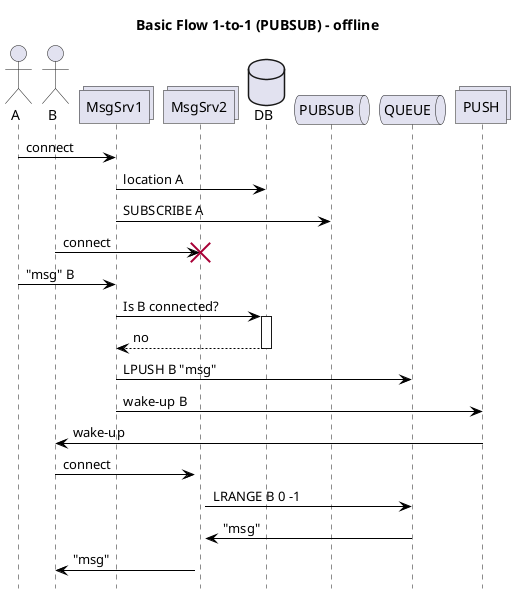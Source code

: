 @startuml callflow
skinparam class {
    BackgroundColor White
    ArrowColor Black
    BorderColor Black
    AttributeIconSize 0
}
'skinparam style strictuml
skinparam stereotypeCBackgroundColor White
skinparam stereotypeIBackgroundColor White
skinparam stereotypeEBackgroundColor White
skinparam stereotypeABackgroundColor White
skinparam linetype ortho

title "Basic Flow 1-to-1 (PUBSUB) - offline"
hide footbox

actor A
actor B

collections MsgSrv1
collections MsgSrv2
database DB
queue PUBSUB
queue QUEUE

A -> MsgSrv1 : connect
MsgSrv1 -> DB : location A
MsgSrv1 -> PUBSUB : SUBSCRIBE A


B -> MsgSrv2 !! : connect

A -> MsgSrv1 : "msg" B
MsgSrv1 -> DB ++ : Is B connected?
return no

MsgSrv1 -> QUEUE : LPUSH B "msg"

collections PUSH
MsgSrv1 -> PUSH : wake-up B

PUSH -> B : wake-up

B -> MsgSrv2 ++ : connect
MsgSrv2 -> QUEUE : LRANGE B 0 -1

QUEUE -> MsgSrv2 : "msg"

MsgSrv2 -> B : "msg"

@enduml


